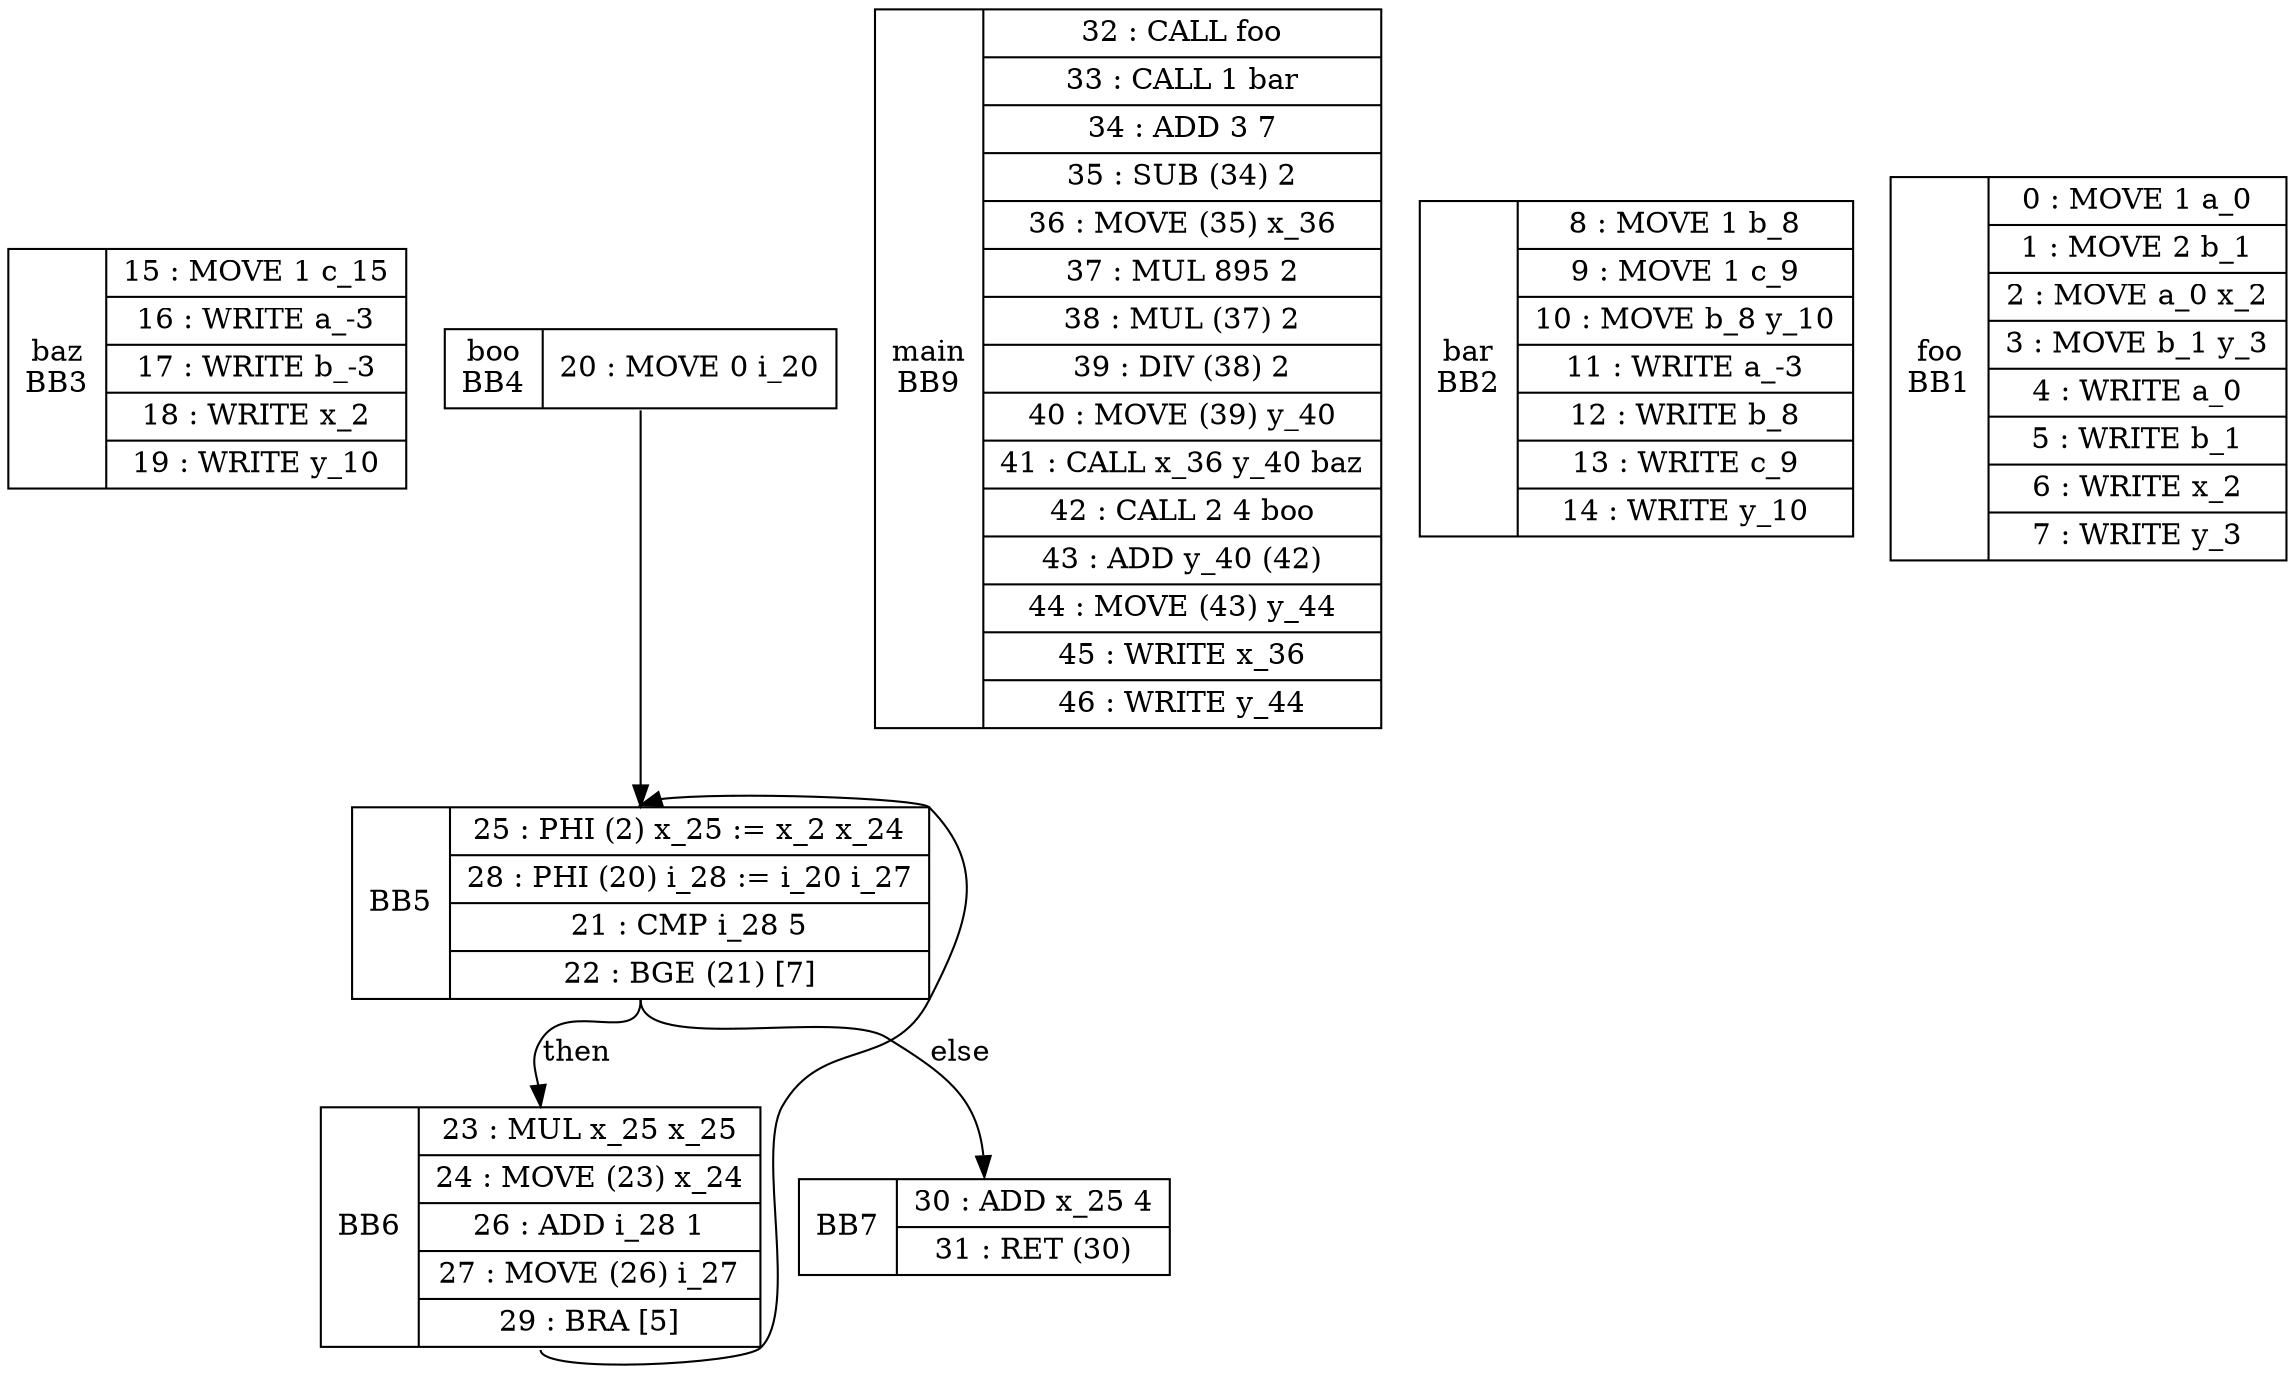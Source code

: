 digraph G {
BB3[shape=record, label="<b>baz\nBB3|{15 : MOVE 1 c_15 |16 : WRITE a_-3 |17 : WRITE b_-3 |18 : WRITE x_2 |19 : WRITE y_10 }"];
BB4[shape=record, label="<b>boo\nBB4|{20 : MOVE 0 i_20 }"];
BB4:s -> BB5:n [label=""];
BB5[shape=record, label="<b>BB5|{25 : PHI (2) x_25 := x_2 x_24 |28 : PHI (20) i_28 := i_20 i_27 |21 : CMP i_28 5 |22 : BGE (21) [7] }"];
BB5:s -> BB6:n [label="then"];
BB5:s -> BB7:n [label="else"];
BB6[shape=record, label="<b>BB6|{23 : MUL x_25 x_25 |24 : MOVE (23) x_24 |26 : ADD i_28 1 |27 : MOVE (26) i_27 |29 : BRA [5] }"];
BB6:s -> BB5:n [label=""];
BB7[shape=record, label="<b>BB7|{30 : ADD x_25 4 |31 : RET (30) }"];
BB9[shape=record, label="<b>main\nBB9|{32 : CALL foo |33 : CALL 1 bar |34 : ADD 3 7 |35 : SUB (34) 2 |36 : MOVE (35) x_36 |37 : MUL 895 2 |38 : MUL (37) 2 |39 : DIV (38) 2 |40 : MOVE (39) y_40 |41 : CALL x_36 y_40 baz |42 : CALL 2 4 boo |43 : ADD y_40 (42) |44 : MOVE (43) y_44 |45 : WRITE x_36 |46 : WRITE y_44 }"];
BB2[shape=record, label="<b>bar\nBB2|{8 : MOVE 1 b_8 |9 : MOVE 1 c_9 |10 : MOVE b_8 y_10 |11 : WRITE a_-3 |12 : WRITE b_8 |13 : WRITE c_9 |14 : WRITE y_10 }"];
BB1[shape=record, label="<b>foo\nBB1|{0 : MOVE 1 a_0 |1 : MOVE 2 b_1 |2 : MOVE a_0 x_2 |3 : MOVE b_1 y_3 |4 : WRITE a_0 |5 : WRITE b_1 |6 : WRITE x_2 |7 : WRITE y_3 }"];
}
